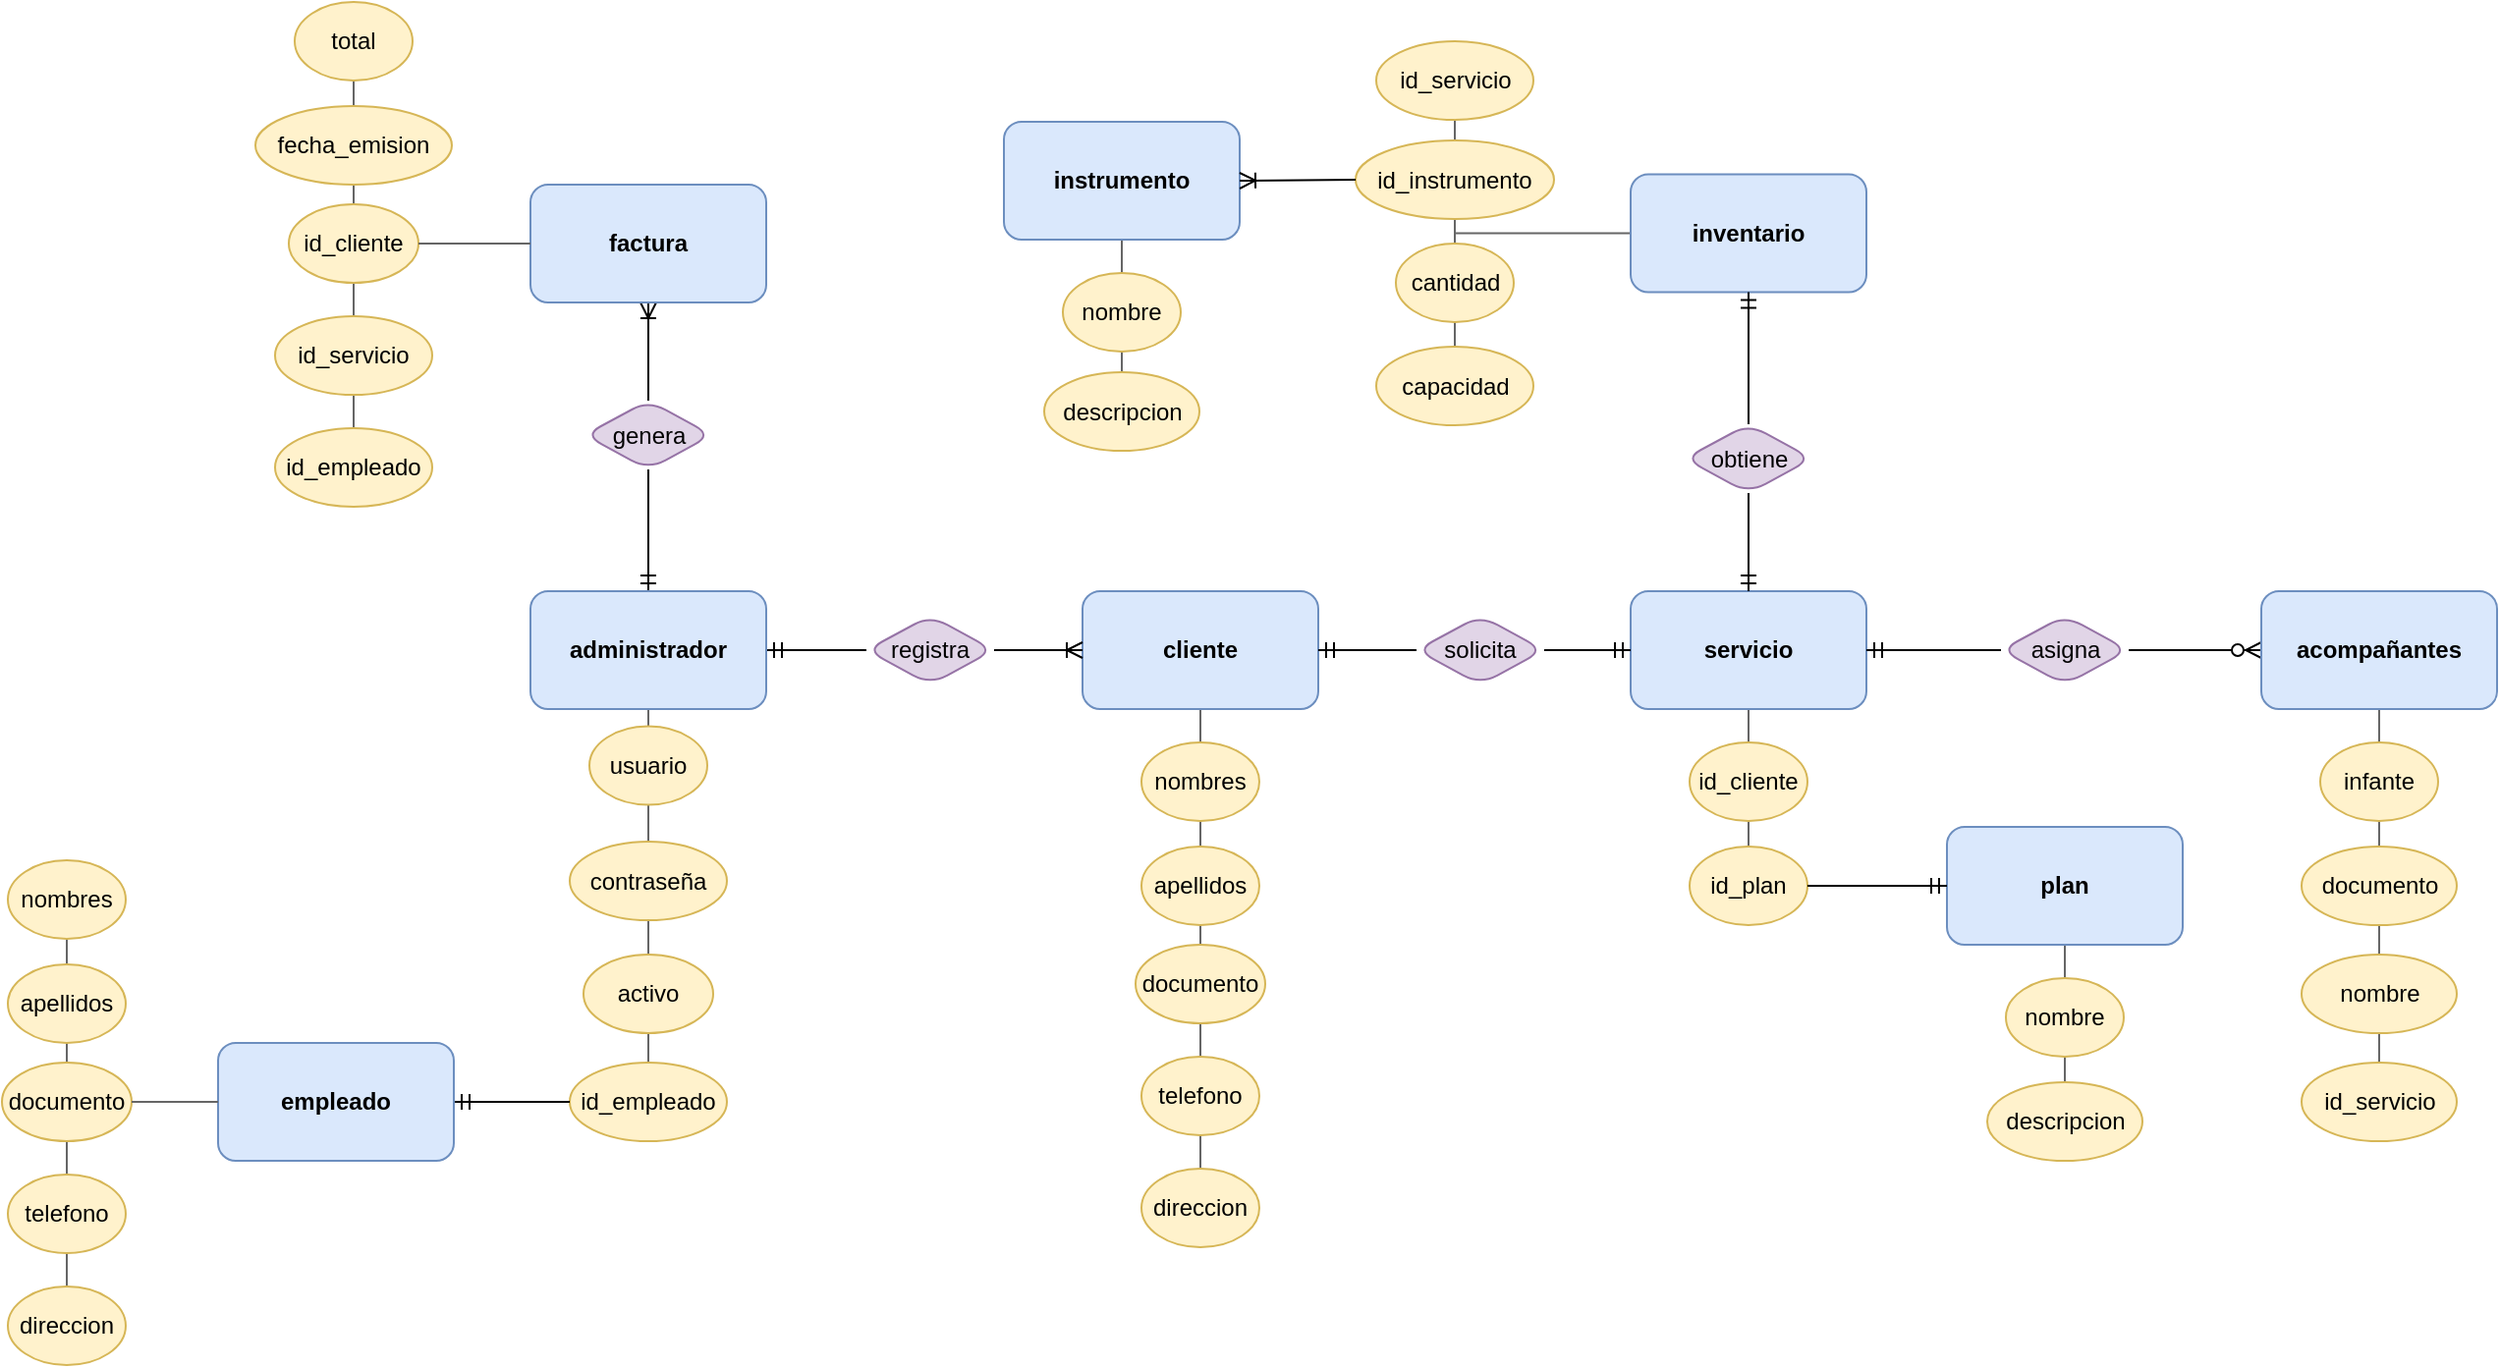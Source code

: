 <mxfile version="20.4.0" type="device" pages="2"><diagram id="R2lEEEUBdFMjLlhIrx00" name="branch_main_service"><mxGraphModel dx="2419" dy="840" grid="1" gridSize="10" guides="1" tooltips="1" connect="1" arrows="1" fold="1" page="1" pageScale="1" pageWidth="850" pageHeight="1100" math="0" shadow="0" extFonts="Permanent Marker^https://fonts.googleapis.com/css?family=Permanent+Marker"><root><mxCell id="0"/><mxCell id="1" parent="0"/><mxCell id="wqND48OXXCFQH1YGxq9b-43" value="solicita" style="rhombus;whiteSpace=wrap;html=1;hachureGap=4;rounded=1;fillColor=#e1d5e7;strokeColor=#9673a6;" parent="1" vertex="1"><mxGeometry x="90" y="522.5" width="65" height="35" as="geometry"/></mxCell><mxCell id="wqND48OXXCFQH1YGxq9b-51" value="" style="group" parent="1" vertex="1" connectable="0"><mxGeometry x="-80" y="510" width="120" height="334" as="geometry"/></mxCell><mxCell id="wqND48OXXCFQH1YGxq9b-17" value="" style="endArrow=none;html=1;rounded=1;startSize=14;endSize=14;sourcePerimeterSpacing=8;targetPerimeterSpacing=8;curved=1;exitX=0.5;exitY=1;exitDx=0;exitDy=0;entryX=0.5;entryY=0;entryDx=0;entryDy=0;fillColor=#f5f5f5;strokeColor=#666666;" parent="wqND48OXXCFQH1YGxq9b-51" source="wqND48OXXCFQH1YGxq9b-18" target="wqND48OXXCFQH1YGxq9b-22" edge="1"><mxGeometry relative="1" as="geometry"><mxPoint x="145" y="73" as="sourcePoint"/><mxPoint x="145" y="223" as="targetPoint"/></mxGeometry></mxCell><mxCell id="wqND48OXXCFQH1YGxq9b-18" value="cliente" style="rounded=1;whiteSpace=wrap;html=1;hachureGap=4;fillColor=#dae8fc;strokeColor=#6c8ebf;fontStyle=1" parent="wqND48OXXCFQH1YGxq9b-51" vertex="1"><mxGeometry width="120" height="60" as="geometry"/></mxCell><mxCell id="wqND48OXXCFQH1YGxq9b-19" value="nombres" style="ellipse;whiteSpace=wrap;html=1;hachureGap=4;rounded=1;fillColor=#fff2cc;strokeColor=#d6b656;" parent="wqND48OXXCFQH1YGxq9b-51" vertex="1"><mxGeometry x="30" y="77" width="60" height="40" as="geometry"/></mxCell><mxCell id="wqND48OXXCFQH1YGxq9b-20" value="documento" style="ellipse;whiteSpace=wrap;html=1;hachureGap=4;rounded=1;fillColor=#fff2cc;strokeColor=#d6b656;" parent="wqND48OXXCFQH1YGxq9b-51" vertex="1"><mxGeometry x="27" y="180" width="66" height="40" as="geometry"/></mxCell><mxCell id="wqND48OXXCFQH1YGxq9b-21" value="telefono" style="ellipse;whiteSpace=wrap;html=1;hachureGap=4;rounded=1;fillColor=#fff2cc;strokeColor=#d6b656;" parent="wqND48OXXCFQH1YGxq9b-51" vertex="1"><mxGeometry x="30" y="237" width="60" height="40" as="geometry"/></mxCell><mxCell id="wqND48OXXCFQH1YGxq9b-22" value="direccion" style="ellipse;whiteSpace=wrap;html=1;hachureGap=4;rounded=1;fillColor=#fff2cc;strokeColor=#d6b656;" parent="wqND48OXXCFQH1YGxq9b-51" vertex="1"><mxGeometry x="30" y="294" width="60" height="40" as="geometry"/></mxCell><mxCell id="wqND48OXXCFQH1YGxq9b-23" value="apellidos" style="ellipse;whiteSpace=wrap;html=1;hachureGap=4;rounded=1;fillColor=#fff2cc;strokeColor=#d6b656;" parent="wqND48OXXCFQH1YGxq9b-51" vertex="1"><mxGeometry x="30" y="130" width="60" height="40" as="geometry"/></mxCell><mxCell id="wqND48OXXCFQH1YGxq9b-65" value="" style="edgeStyle=entityRelationEdgeStyle;fontSize=12;html=1;endArrow=ERmandOne;rounded=1;entryX=1;entryY=0.5;entryDx=0;entryDy=0;exitX=0;exitY=0.5;exitDx=0;exitDy=0;" parent="1" source="wqND48OXXCFQH1YGxq9b-43" target="wqND48OXXCFQH1YGxq9b-18" edge="1"><mxGeometry width="100" height="100" relative="1" as="geometry"><mxPoint x="60" y="590" as="sourcePoint"/><mxPoint x="110" y="680" as="targetPoint"/></mxGeometry></mxCell><mxCell id="wqND48OXXCFQH1YGxq9b-67" value="" style="group" parent="1" vertex="1" connectable="0"><mxGeometry x="199" y="510" width="120" height="170" as="geometry"/></mxCell><mxCell id="wqND48OXXCFQH1YGxq9b-58" value="" style="endArrow=none;html=1;rounded=1;startSize=14;endSize=14;sourcePerimeterSpacing=8;targetPerimeterSpacing=8;curved=1;exitX=0.5;exitY=1;exitDx=0;exitDy=0;entryX=0.5;entryY=0;entryDx=0;entryDy=0;fillColor=#f5f5f5;strokeColor=#666666;" parent="wqND48OXXCFQH1YGxq9b-67" source="wqND48OXXCFQH1YGxq9b-53" target="wqND48OXXCFQH1YGxq9b-59" edge="1"><mxGeometry relative="1" as="geometry"><mxPoint x="145" y="73" as="sourcePoint"/><mxPoint x="145" y="223" as="targetPoint"/></mxGeometry></mxCell><mxCell id="wqND48OXXCFQH1YGxq9b-53" value="servicio" style="rounded=1;whiteSpace=wrap;html=1;hachureGap=4;fillColor=#dae8fc;strokeColor=#6c8ebf;fontStyle=1" parent="wqND48OXXCFQH1YGxq9b-67" vertex="1"><mxGeometry width="120" height="60" as="geometry"/></mxCell><mxCell id="wqND48OXXCFQH1YGxq9b-54" value="id_cliente" style="ellipse;whiteSpace=wrap;html=1;hachureGap=4;rounded=1;fillColor=#fff2cc;strokeColor=#d6b656;" parent="wqND48OXXCFQH1YGxq9b-67" vertex="1"><mxGeometry x="30" y="77" width="60" height="40" as="geometry"/></mxCell><mxCell id="wqND48OXXCFQH1YGxq9b-59" value="id_plan" style="ellipse;whiteSpace=wrap;html=1;hachureGap=4;rounded=1;fillColor=#fff2cc;strokeColor=#d6b656;" parent="wqND48OXXCFQH1YGxq9b-67" vertex="1"><mxGeometry x="30" y="130" width="60" height="40" as="geometry"/></mxCell><mxCell id="wqND48OXXCFQH1YGxq9b-69" value="" style="edgeStyle=entityRelationEdgeStyle;fontSize=12;html=1;endArrow=ERmandOne;rounded=1;entryX=0;entryY=0.5;entryDx=0;entryDy=0;exitX=1;exitY=0.5;exitDx=0;exitDy=0;" parent="1" source="wqND48OXXCFQH1YGxq9b-43" target="wqND48OXXCFQH1YGxq9b-53" edge="1"><mxGeometry width="100" height="100" relative="1" as="geometry"><mxPoint x="100" y="550" as="sourcePoint"/><mxPoint x="40" y="550" as="targetPoint"/></mxGeometry></mxCell><mxCell id="wqND48OXXCFQH1YGxq9b-70" value="asigna" style="rhombus;whiteSpace=wrap;html=1;hachureGap=4;rounded=1;fillColor=#e1d5e7;strokeColor=#9673a6;" parent="1" vertex="1"><mxGeometry x="387.5" y="522.5" width="65" height="35" as="geometry"/></mxCell><mxCell id="wqND48OXXCFQH1YGxq9b-83" value="" style="edgeStyle=entityRelationEdgeStyle;fontSize=12;html=1;endArrow=ERmandOne;rounded=1;entryX=1;entryY=0.5;entryDx=0;entryDy=0;exitX=0;exitY=0.5;exitDx=0;exitDy=0;" parent="1" source="wqND48OXXCFQH1YGxq9b-70" target="wqND48OXXCFQH1YGxq9b-53" edge="1"><mxGeometry width="100" height="100" relative="1" as="geometry"><mxPoint x="350" y="560" as="sourcePoint"/><mxPoint x="404" y="582.21" as="targetPoint"/></mxGeometry></mxCell><mxCell id="wqND48OXXCFQH1YGxq9b-84" value="" style="edgeStyle=entityRelationEdgeStyle;fontSize=12;html=1;endArrow=ERzeroToMany;endFill=1;rounded=0;strokeColor=#000000;fontColor=#095C86;fillColor=#F694C1;entryX=0;entryY=0.5;entryDx=0;entryDy=0;exitX=1;exitY=0.5;exitDx=0;exitDy=0;" parent="1" source="wqND48OXXCFQH1YGxq9b-70" target="wqND48OXXCFQH1YGxq9b-77" edge="1"><mxGeometry width="100" height="100" relative="1" as="geometry"><mxPoint x="290" y="650" as="sourcePoint"/><mxPoint x="390" y="550" as="targetPoint"/></mxGeometry></mxCell><mxCell id="wqND48OXXCFQH1YGxq9b-86" value="" style="group" parent="1" vertex="1" connectable="0"><mxGeometry x="360" y="630" width="120" height="170" as="geometry"/></mxCell><mxCell id="wqND48OXXCFQH1YGxq9b-61" value="" style="endArrow=none;html=1;rounded=1;startSize=14;endSize=14;sourcePerimeterSpacing=8;targetPerimeterSpacing=8;curved=1;exitX=0.5;exitY=1;exitDx=0;exitDy=0;entryX=0.5;entryY=0;entryDx=0;entryDy=0;fillColor=#f5f5f5;strokeColor=#666666;" parent="wqND48OXXCFQH1YGxq9b-86" source="wqND48OXXCFQH1YGxq9b-62" target="wqND48OXXCFQH1YGxq9b-64" edge="1"><mxGeometry relative="1" as="geometry"><mxPoint x="135" y="73" as="sourcePoint"/><mxPoint x="135" y="223" as="targetPoint"/></mxGeometry></mxCell><mxCell id="wqND48OXXCFQH1YGxq9b-62" value="plan" style="rounded=1;whiteSpace=wrap;html=1;hachureGap=4;fillColor=#dae8fc;strokeColor=#6c8ebf;fontStyle=1" parent="wqND48OXXCFQH1YGxq9b-86" vertex="1"><mxGeometry width="120" height="60" as="geometry"/></mxCell><mxCell id="wqND48OXXCFQH1YGxq9b-63" value="nombre" style="ellipse;whiteSpace=wrap;html=1;hachureGap=4;rounded=1;fillColor=#fff2cc;strokeColor=#d6b656;" parent="wqND48OXXCFQH1YGxq9b-86" vertex="1"><mxGeometry x="30" y="77" width="60" height="40" as="geometry"/></mxCell><mxCell id="wqND48OXXCFQH1YGxq9b-64" value="descripcion" style="ellipse;whiteSpace=wrap;html=1;hachureGap=4;rounded=1;fillColor=#fff2cc;strokeColor=#d6b656;" parent="wqND48OXXCFQH1YGxq9b-86" vertex="1"><mxGeometry x="20.5" y="130" width="79" height="40" as="geometry"/></mxCell><mxCell id="wqND48OXXCFQH1YGxq9b-88" value="" style="group" parent="1" vertex="1" connectable="0"><mxGeometry x="520" y="510" width="120" height="280" as="geometry"/></mxCell><mxCell id="wqND48OXXCFQH1YGxq9b-76" value="" style="endArrow=none;html=1;rounded=1;startSize=14;endSize=14;sourcePerimeterSpacing=8;targetPerimeterSpacing=8;curved=1;exitX=0.5;exitY=1;exitDx=0;exitDy=0;entryX=0.5;entryY=0;entryDx=0;entryDy=0;fillColor=#f5f5f5;strokeColor=#666666;" parent="wqND48OXXCFQH1YGxq9b-88" source="wqND48OXXCFQH1YGxq9b-77" target="wqND48OXXCFQH1YGxq9b-81" edge="1"><mxGeometry relative="1" as="geometry"><mxPoint x="135" y="73" as="sourcePoint"/><mxPoint x="135" y="223" as="targetPoint"/></mxGeometry></mxCell><mxCell id="wqND48OXXCFQH1YGxq9b-77" value="acompañantes" style="rounded=1;whiteSpace=wrap;html=1;hachureGap=4;fillColor=#dae8fc;strokeColor=#6c8ebf;fontStyle=1" parent="wqND48OXXCFQH1YGxq9b-88" vertex="1"><mxGeometry width="120" height="60" as="geometry"/></mxCell><mxCell id="wqND48OXXCFQH1YGxq9b-78" value="infante" style="ellipse;whiteSpace=wrap;html=1;hachureGap=4;rounded=1;fillColor=#fff2cc;strokeColor=#d6b656;" parent="wqND48OXXCFQH1YGxq9b-88" vertex="1"><mxGeometry x="30" y="77" width="60" height="40" as="geometry"/></mxCell><mxCell id="wqND48OXXCFQH1YGxq9b-79" value="documento" style="ellipse;whiteSpace=wrap;html=1;hachureGap=4;rounded=1;fillColor=#fff2cc;strokeColor=#d6b656;" parent="wqND48OXXCFQH1YGxq9b-88" vertex="1"><mxGeometry x="20.5" y="130" width="79" height="40" as="geometry"/></mxCell><mxCell id="wqND48OXXCFQH1YGxq9b-80" value="nombre" style="ellipse;whiteSpace=wrap;html=1;hachureGap=4;rounded=1;fillColor=#fff2cc;strokeColor=#d6b656;" parent="wqND48OXXCFQH1YGxq9b-88" vertex="1"><mxGeometry x="20.5" y="185" width="79" height="40" as="geometry"/></mxCell><mxCell id="wqND48OXXCFQH1YGxq9b-81" value="id_servicio" style="ellipse;whiteSpace=wrap;html=1;hachureGap=4;rounded=1;fillColor=#fff2cc;strokeColor=#d6b656;" parent="wqND48OXXCFQH1YGxq9b-88" vertex="1"><mxGeometry x="20.5" y="240" width="79" height="40" as="geometry"/></mxCell><mxCell id="wqND48OXXCFQH1YGxq9b-89" value="registra" style="rhombus;whiteSpace=wrap;html=1;hachureGap=4;rounded=1;fillColor=#e1d5e7;strokeColor=#9673a6;" parent="1" vertex="1"><mxGeometry x="-190" y="522.5" width="65" height="35" as="geometry"/></mxCell><mxCell id="wqND48OXXCFQH1YGxq9b-108" value="" style="fontSize=12;html=1;endArrow=ERmandOne;rounded=1;exitX=0;exitY=0.5;exitDx=0;exitDy=0;entryX=1;entryY=0.5;entryDx=0;entryDy=0;" parent="1" source="wqND48OXXCFQH1YGxq9b-89" target="wqND48OXXCFQH1YGxq9b-92" edge="1"><mxGeometry width="100" height="100" relative="1" as="geometry"><mxPoint x="125" y="400" as="sourcePoint"/><mxPoint x="70" y="440" as="targetPoint"/></mxGeometry></mxCell><mxCell id="wqND48OXXCFQH1YGxq9b-110" value="" style="fontSize=12;html=1;endArrow=ERoneToMany;rounded=0;strokeColor=#000000;fontColor=#095C86;fillColor=#F694C1;entryX=0;entryY=0.5;entryDx=0;entryDy=0;exitX=1;exitY=0.5;exitDx=0;exitDy=0;" parent="1" source="wqND48OXXCFQH1YGxq9b-89" target="wqND48OXXCFQH1YGxq9b-18" edge="1"><mxGeometry width="100" height="100" relative="1" as="geometry"><mxPoint x="10" y="490" as="sourcePoint"/><mxPoint x="110" y="390" as="targetPoint"/></mxGeometry></mxCell><mxCell id="qumEx-4XcsSzXx-VE24d-18" value="obtiene" style="rhombus;whiteSpace=wrap;html=1;hachureGap=4;rounded=1;fillColor=#e1d5e7;strokeColor=#9673a6;" vertex="1" parent="1"><mxGeometry x="226.5" y="425" width="65" height="35" as="geometry"/></mxCell><mxCell id="qumEx-4XcsSzXx-VE24d-19" value="" style="fontSize=12;html=1;endArrow=ERmandOne;rounded=1;entryX=0.5;entryY=0;entryDx=0;entryDy=0;exitX=0.5;exitY=1;exitDx=0;exitDy=0;" edge="1" parent="1" source="qumEx-4XcsSzXx-VE24d-18" target="wqND48OXXCFQH1YGxq9b-53"><mxGeometry width="100" height="100" relative="1" as="geometry"><mxPoint x="408.5" y="440" as="sourcePoint"/><mxPoint x="340" y="440" as="targetPoint"/></mxGeometry></mxCell><mxCell id="qumEx-4XcsSzXx-VE24d-21" value="" style="group" vertex="1" connectable="0" parent="1"><mxGeometry x="59" y="230" width="260" height="195.5" as="geometry"/></mxCell><mxCell id="qumEx-4XcsSzXx-VE24d-20" value="" style="endArrow=none;html=1;rounded=1;startSize=14;endSize=14;sourcePerimeterSpacing=8;targetPerimeterSpacing=8;curved=1;exitX=0.5;exitY=0;exitDx=0;exitDy=0;fillColor=#f5f5f5;strokeColor=#666666;entryX=0.5;entryY=1;entryDx=0;entryDy=0;" edge="1" parent="qumEx-4XcsSzXx-VE24d-21" source="qumEx-4XcsSzXx-VE24d-16" target="qumEx-4XcsSzXx-VE24d-17"><mxGeometry relative="1" as="geometry"><mxPoint x="150" y="107.75" as="sourcePoint"/><mxPoint x="61" y="107.75" as="targetPoint"/></mxGeometry></mxCell><mxCell id="wqND48OXXCFQH1YGxq9b-122" value="" style="endArrow=none;html=1;rounded=1;startSize=14;endSize=14;sourcePerimeterSpacing=8;targetPerimeterSpacing=8;curved=1;exitX=0;exitY=0.5;exitDx=0;exitDy=0;fillColor=#f5f5f5;strokeColor=#666666;" parent="qumEx-4XcsSzXx-VE24d-21" source="wqND48OXXCFQH1YGxq9b-123" edge="1"><mxGeometry relative="1" as="geometry"><mxPoint x="256" y="150.75" as="sourcePoint"/><mxPoint x="51" y="97.75" as="targetPoint"/></mxGeometry></mxCell><mxCell id="wqND48OXXCFQH1YGxq9b-123" value="inventario" style="rounded=1;whiteSpace=wrap;html=1;hachureGap=4;fillColor=#dae8fc;strokeColor=#6c8ebf;fontStyle=1" parent="qumEx-4XcsSzXx-VE24d-21" vertex="1"><mxGeometry x="140" y="67.75" width="120" height="60" as="geometry"/></mxCell><mxCell id="wqND48OXXCFQH1YGxq9b-125" value="id_instrumento" style="ellipse;whiteSpace=wrap;html=1;hachureGap=4;rounded=1;fillColor=#fff2cc;strokeColor=#d6b656;" parent="qumEx-4XcsSzXx-VE24d-21" vertex="1"><mxGeometry y="50.5" width="101" height="40" as="geometry"/></mxCell><mxCell id="qumEx-4XcsSzXx-VE24d-15" value="cantidad" style="ellipse;whiteSpace=wrap;html=1;hachureGap=4;rounded=1;fillColor=#fff2cc;strokeColor=#d6b656;" vertex="1" parent="qumEx-4XcsSzXx-VE24d-21"><mxGeometry x="20.5" y="103" width="60" height="40" as="geometry"/></mxCell><mxCell id="qumEx-4XcsSzXx-VE24d-16" value="capacidad" style="ellipse;whiteSpace=wrap;html=1;hachureGap=4;rounded=1;fillColor=#fff2cc;strokeColor=#d6b656;" vertex="1" parent="qumEx-4XcsSzXx-VE24d-21"><mxGeometry x="10.5" y="155.5" width="80" height="40" as="geometry"/></mxCell><mxCell id="qumEx-4XcsSzXx-VE24d-17" value="id_servicio" style="ellipse;whiteSpace=wrap;html=1;hachureGap=4;rounded=1;fillColor=#fff2cc;strokeColor=#d6b656;" vertex="1" parent="qumEx-4XcsSzXx-VE24d-21"><mxGeometry x="10.5" width="80" height="40" as="geometry"/></mxCell><mxCell id="qumEx-4XcsSzXx-VE24d-22" value="" style="fontSize=12;html=1;endArrow=ERmandOne;rounded=1;entryX=0.5;entryY=1;entryDx=0;entryDy=0;exitX=0.5;exitY=0;exitDx=0;exitDy=0;" edge="1" parent="1" source="qumEx-4XcsSzXx-VE24d-18" target="wqND48OXXCFQH1YGxq9b-123"><mxGeometry width="100" height="100" relative="1" as="geometry"><mxPoint x="280" y="410" as="sourcePoint"/><mxPoint x="269" y="520" as="targetPoint"/></mxGeometry></mxCell><mxCell id="qumEx-4XcsSzXx-VE24d-23" value="" style="group" vertex="1" connectable="0" parent="1"><mxGeometry x="-120" y="271" width="120" height="167.5" as="geometry"/></mxCell><mxCell id="qumEx-4XcsSzXx-VE24d-4" value="" style="endArrow=none;html=1;rounded=1;startSize=14;endSize=14;sourcePerimeterSpacing=8;targetPerimeterSpacing=8;curved=1;exitX=0.5;exitY=1;exitDx=0;exitDy=0;entryX=0.5;entryY=0;entryDx=0;entryDy=0;fillColor=#f5f5f5;strokeColor=#666666;" edge="1" parent="qumEx-4XcsSzXx-VE24d-23" source="qumEx-4XcsSzXx-VE24d-5" target="qumEx-4XcsSzXx-VE24d-8"><mxGeometry relative="1" as="geometry"><mxPoint x="135" y="73" as="sourcePoint"/><mxPoint x="60.0" y="232.5" as="targetPoint"/></mxGeometry></mxCell><mxCell id="qumEx-4XcsSzXx-VE24d-5" value="instrumento" style="rounded=1;whiteSpace=wrap;html=1;hachureGap=4;fillColor=#dae8fc;strokeColor=#6c8ebf;fontStyle=1" vertex="1" parent="qumEx-4XcsSzXx-VE24d-23"><mxGeometry width="120" height="60" as="geometry"/></mxCell><mxCell id="qumEx-4XcsSzXx-VE24d-6" value="nombre" style="ellipse;whiteSpace=wrap;html=1;hachureGap=4;rounded=1;fillColor=#fff2cc;strokeColor=#d6b656;" vertex="1" parent="qumEx-4XcsSzXx-VE24d-23"><mxGeometry x="30" y="77" width="60" height="40" as="geometry"/></mxCell><mxCell id="qumEx-4XcsSzXx-VE24d-8" value="descripcion" style="ellipse;whiteSpace=wrap;html=1;hachureGap=4;rounded=1;fillColor=#fff2cc;strokeColor=#d6b656;" vertex="1" parent="qumEx-4XcsSzXx-VE24d-23"><mxGeometry x="20.5" y="127.5" width="79" height="40" as="geometry"/></mxCell><mxCell id="qumEx-4XcsSzXx-VE24d-24" value="" style="fontSize=12;html=1;endArrow=ERoneToMany;rounded=0;entryX=1;entryY=0.5;entryDx=0;entryDy=0;exitX=0;exitY=0.5;exitDx=0;exitDy=0;" edge="1" parent="1" source="wqND48OXXCFQH1YGxq9b-125" target="qumEx-4XcsSzXx-VE24d-5"><mxGeometry width="100" height="100" relative="1" as="geometry"><mxPoint x="-40" y="330" as="sourcePoint"/><mxPoint x="60" y="230" as="targetPoint"/></mxGeometry></mxCell><mxCell id="qumEx-4XcsSzXx-VE24d-25" value="" style="edgeStyle=entityRelationEdgeStyle;fontSize=12;html=1;endArrow=ERmandOne;rounded=1;entryX=0;entryY=0.5;entryDx=0;entryDy=0;exitX=1;exitY=0.5;exitDx=0;exitDy=0;" edge="1" parent="1" source="wqND48OXXCFQH1YGxq9b-59" target="wqND48OXXCFQH1YGxq9b-62"><mxGeometry width="100" height="100" relative="1" as="geometry"><mxPoint x="397.5" y="550" as="sourcePoint"/><mxPoint x="329" y="550" as="targetPoint"/></mxGeometry></mxCell><mxCell id="qumEx-4XcsSzXx-VE24d-28" value="" style="fontSize=12;html=1;endArrow=ERoneToMany;rounded=0;exitX=0.5;exitY=0;exitDx=0;exitDy=0;entryX=0.5;entryY=1;entryDx=0;entryDy=0;" edge="1" parent="1" source="qumEx-4XcsSzXx-VE24d-26" target="qumEx-4XcsSzXx-VE24d-31"><mxGeometry width="100" height="100" relative="1" as="geometry"><mxPoint x="-181.0" y="310.5" as="sourcePoint"/><mxPoint x="-300" y="360" as="targetPoint"/></mxGeometry></mxCell><mxCell id="qumEx-4XcsSzXx-VE24d-38" value="" style="group" vertex="1" connectable="0" parent="1"><mxGeometry x="-501" y="210" width="260" height="257" as="geometry"/></mxCell><mxCell id="qumEx-4XcsSzXx-VE24d-37" value="" style="endArrow=none;html=1;rounded=1;startSize=14;endSize=14;sourcePerimeterSpacing=8;targetPerimeterSpacing=8;curved=1;exitX=0.5;exitY=0;exitDx=0;exitDy=0;entryX=0.5;entryY=1;entryDx=0;entryDy=0;fillColor=#f5f5f5;strokeColor=#666666;" edge="1" parent="qumEx-4XcsSzXx-VE24d-38" source="qumEx-4XcsSzXx-VE24d-35" target="qumEx-4XcsSzXx-VE24d-32"><mxGeometry relative="1" as="geometry"><mxPoint x="150" y="133" as="sourcePoint"/><mxPoint x="93" y="133" as="targetPoint"/></mxGeometry></mxCell><mxCell id="qumEx-4XcsSzXx-VE24d-31" value="factura" style="rounded=1;whiteSpace=wrap;html=1;hachureGap=4;fillColor=#dae8fc;strokeColor=#6c8ebf;fontStyle=1" vertex="1" parent="qumEx-4XcsSzXx-VE24d-38"><mxGeometry x="140" y="93" width="120" height="60" as="geometry"/></mxCell><mxCell id="qumEx-4XcsSzXx-VE24d-32" value="total" style="ellipse;whiteSpace=wrap;html=1;hachureGap=4;rounded=1;fillColor=#fff2cc;strokeColor=#d6b656;" vertex="1" parent="qumEx-4XcsSzXx-VE24d-38"><mxGeometry x="20" width="60" height="40" as="geometry"/></mxCell><mxCell id="qumEx-4XcsSzXx-VE24d-33" value="id_cliente" style="ellipse;whiteSpace=wrap;html=1;hachureGap=4;rounded=1;fillColor=#fff2cc;strokeColor=#d6b656;" vertex="1" parent="qumEx-4XcsSzXx-VE24d-38"><mxGeometry x="17" y="103" width="66" height="40" as="geometry"/></mxCell><mxCell id="qumEx-4XcsSzXx-VE24d-30" value="" style="endArrow=none;html=1;rounded=1;startSize=14;endSize=14;sourcePerimeterSpacing=8;targetPerimeterSpacing=8;curved=1;exitX=0;exitY=0.5;exitDx=0;exitDy=0;entryX=1;entryY=0.5;entryDx=0;entryDy=0;fillColor=#f5f5f5;strokeColor=#666666;" edge="1" parent="qumEx-4XcsSzXx-VE24d-38" source="qumEx-4XcsSzXx-VE24d-31" target="qumEx-4XcsSzXx-VE24d-33"><mxGeometry relative="1" as="geometry"><mxPoint x="135" y="-4" as="sourcePoint"/><mxPoint x="135" y="146" as="targetPoint"/></mxGeometry></mxCell><mxCell id="qumEx-4XcsSzXx-VE24d-34" value="id_servicio" style="ellipse;whiteSpace=wrap;html=1;hachureGap=4;rounded=1;fillColor=#fff2cc;strokeColor=#d6b656;" vertex="1" parent="qumEx-4XcsSzXx-VE24d-38"><mxGeometry x="10" y="160" width="80" height="40" as="geometry"/></mxCell><mxCell id="qumEx-4XcsSzXx-VE24d-35" value="id_empleado" style="ellipse;whiteSpace=wrap;html=1;hachureGap=4;rounded=1;fillColor=#fff2cc;strokeColor=#d6b656;" vertex="1" parent="qumEx-4XcsSzXx-VE24d-38"><mxGeometry x="10" y="217" width="80" height="40" as="geometry"/></mxCell><mxCell id="qumEx-4XcsSzXx-VE24d-36" value="fecha_emision" style="ellipse;whiteSpace=wrap;html=1;hachureGap=4;rounded=1;fillColor=#fff2cc;strokeColor=#d6b656;" vertex="1" parent="qumEx-4XcsSzXx-VE24d-38"><mxGeometry y="53" width="100" height="40" as="geometry"/></mxCell><mxCell id="qumEx-4XcsSzXx-VE24d-26" value="genera" style="rhombus;whiteSpace=wrap;html=1;hachureGap=4;rounded=1;fillColor=#e1d5e7;strokeColor=#9673a6;" vertex="1" parent="1"><mxGeometry x="-333.5" y="413" width="65" height="35" as="geometry"/></mxCell><mxCell id="qumEx-4XcsSzXx-VE24d-27" value="" style="fontSize=12;html=1;endArrow=ERmandOne;rounded=1;exitX=0.5;exitY=1;exitDx=0;exitDy=0;entryX=0.5;entryY=0;entryDx=0;entryDy=0;" edge="1" parent="1" source="qumEx-4XcsSzXx-VE24d-26" target="wqND48OXXCFQH1YGxq9b-92"><mxGeometry width="100" height="100" relative="1" as="geometry"><mxPoint x="-180" y="550" as="sourcePoint"/><mxPoint x="-231" y="550" as="targetPoint"/></mxGeometry></mxCell><mxCell id="qumEx-4XcsSzXx-VE24d-39" value="" style="group" vertex="1" connectable="0" parent="1"><mxGeometry x="-361" y="510" width="120" height="280" as="geometry"/></mxCell><mxCell id="wqND48OXXCFQH1YGxq9b-106" value="" style="endArrow=none;html=1;rounded=1;startSize=14;endSize=14;sourcePerimeterSpacing=8;targetPerimeterSpacing=8;curved=1;exitX=0.5;exitY=0;exitDx=0;exitDy=0;fillColor=#f5f5f5;strokeColor=#666666;entryX=0.5;entryY=1;entryDx=0;entryDy=0;" parent="qumEx-4XcsSzXx-VE24d-39" source="wqND48OXXCFQH1YGxq9b-95" target="wqND48OXXCFQH1YGxq9b-92" edge="1"><mxGeometry relative="1" as="geometry"><mxPoint x="149" y="188.75" as="sourcePoint"/><mxPoint x="69" y="189" as="targetPoint"/></mxGeometry></mxCell><mxCell id="wqND48OXXCFQH1YGxq9b-92" value="administrador" style="rounded=1;whiteSpace=wrap;html=1;hachureGap=4;fillColor=#dae8fc;strokeColor=#6c8ebf;fontStyle=1" parent="qumEx-4XcsSzXx-VE24d-39" vertex="1"><mxGeometry width="120" height="60" as="geometry"/></mxCell><mxCell id="wqND48OXXCFQH1YGxq9b-93" value="usuario" style="ellipse;whiteSpace=wrap;html=1;hachureGap=4;rounded=1;fillColor=#fff2cc;strokeColor=#d6b656;" parent="qumEx-4XcsSzXx-VE24d-39" vertex="1"><mxGeometry x="30" y="68.75" width="60" height="40" as="geometry"/></mxCell><mxCell id="wqND48OXXCFQH1YGxq9b-94" value="activo" style="ellipse;whiteSpace=wrap;html=1;hachureGap=4;rounded=1;fillColor=#fff2cc;strokeColor=#d6b656;" parent="qumEx-4XcsSzXx-VE24d-39" vertex="1"><mxGeometry x="27" y="185" width="66" height="40" as="geometry"/></mxCell><mxCell id="wqND48OXXCFQH1YGxq9b-95" value="id_empleado" style="ellipse;whiteSpace=wrap;html=1;hachureGap=4;rounded=1;fillColor=#fff2cc;strokeColor=#d6b656;" parent="qumEx-4XcsSzXx-VE24d-39" vertex="1"><mxGeometry x="20" y="240" width="80" height="40" as="geometry"/></mxCell><mxCell id="wqND48OXXCFQH1YGxq9b-97" value="contraseña" style="ellipse;whiteSpace=wrap;html=1;hachureGap=4;rounded=1;fillColor=#fff2cc;strokeColor=#d6b656;" parent="qumEx-4XcsSzXx-VE24d-39" vertex="1"><mxGeometry x="20" y="127.5" width="80" height="40" as="geometry"/></mxCell><mxCell id="qumEx-4XcsSzXx-VE24d-40" value="" style="edgeStyle=entityRelationEdgeStyle;fontSize=12;html=1;endArrow=ERmandOne;rounded=1;entryX=1;entryY=0.5;entryDx=0;entryDy=0;exitX=0;exitY=0.5;exitDx=0;exitDy=0;" edge="1" parent="1" source="wqND48OXXCFQH1YGxq9b-95" target="wqND48OXXCFQH1YGxq9b-100"><mxGeometry width="100" height="100" relative="1" as="geometry"><mxPoint x="-432.0" y="844" as="sourcePoint"/><mxPoint x="-361" y="844" as="targetPoint"/></mxGeometry></mxCell><mxCell id="qumEx-4XcsSzXx-VE24d-42" value="" style="group" vertex="1" connectable="0" parent="1"><mxGeometry x="-630" y="647" width="230" height="257" as="geometry"/></mxCell><mxCell id="wqND48OXXCFQH1YGxq9b-99" value="" style="endArrow=none;html=1;rounded=1;startSize=14;endSize=14;sourcePerimeterSpacing=8;targetPerimeterSpacing=8;curved=1;exitX=0.5;exitY=1;exitDx=0;exitDy=0;entryX=0.5;entryY=0;entryDx=0;entryDy=0;fillColor=#f5f5f5;strokeColor=#666666;" parent="qumEx-4XcsSzXx-VE24d-42" source="wqND48OXXCFQH1YGxq9b-101" target="wqND48OXXCFQH1YGxq9b-104" edge="1"><mxGeometry relative="1" as="geometry"><mxPoint x="135" y="22.5" as="sourcePoint"/><mxPoint x="135" y="172.5" as="targetPoint"/></mxGeometry></mxCell><mxCell id="wqND48OXXCFQH1YGxq9b-100" value="empleado" style="rounded=1;whiteSpace=wrap;html=1;hachureGap=4;fillColor=#dae8fc;strokeColor=#6c8ebf;fontStyle=1" parent="qumEx-4XcsSzXx-VE24d-42" vertex="1"><mxGeometry x="110" y="93" width="120" height="60" as="geometry"/></mxCell><mxCell id="wqND48OXXCFQH1YGxq9b-101" value="nombres" style="ellipse;whiteSpace=wrap;html=1;hachureGap=4;rounded=1;fillColor=#fff2cc;strokeColor=#d6b656;" parent="qumEx-4XcsSzXx-VE24d-42" vertex="1"><mxGeometry x="3" width="60" height="40" as="geometry"/></mxCell><mxCell id="wqND48OXXCFQH1YGxq9b-102" value="documento" style="ellipse;whiteSpace=wrap;html=1;hachureGap=4;rounded=1;fillColor=#fff2cc;strokeColor=#d6b656;" parent="qumEx-4XcsSzXx-VE24d-42" vertex="1"><mxGeometry y="103" width="66" height="40" as="geometry"/></mxCell><mxCell id="wqND48OXXCFQH1YGxq9b-103" value="telefono" style="ellipse;whiteSpace=wrap;html=1;hachureGap=4;rounded=1;fillColor=#fff2cc;strokeColor=#d6b656;" parent="qumEx-4XcsSzXx-VE24d-42" vertex="1"><mxGeometry x="3" y="160" width="60" height="40" as="geometry"/></mxCell><mxCell id="wqND48OXXCFQH1YGxq9b-104" value="direccion" style="ellipse;whiteSpace=wrap;html=1;hachureGap=4;rounded=1;fillColor=#fff2cc;strokeColor=#d6b656;" parent="qumEx-4XcsSzXx-VE24d-42" vertex="1"><mxGeometry x="3" y="217" width="60" height="40" as="geometry"/></mxCell><mxCell id="wqND48OXXCFQH1YGxq9b-105" value="apellidos" style="ellipse;whiteSpace=wrap;html=1;hachureGap=4;rounded=1;fillColor=#fff2cc;strokeColor=#d6b656;" parent="qumEx-4XcsSzXx-VE24d-42" vertex="1"><mxGeometry x="3" y="53" width="60" height="40" as="geometry"/></mxCell><mxCell id="qumEx-4XcsSzXx-VE24d-41" value="" style="endArrow=none;html=1;rounded=1;startSize=14;endSize=14;sourcePerimeterSpacing=8;targetPerimeterSpacing=8;curved=1;exitX=0;exitY=0.5;exitDx=0;exitDy=0;entryX=1;entryY=0.5;entryDx=0;entryDy=0;fillColor=#f5f5f5;strokeColor=#666666;" edge="1" parent="qumEx-4XcsSzXx-VE24d-42" source="wqND48OXXCFQH1YGxq9b-100" target="wqND48OXXCFQH1YGxq9b-102"><mxGeometry relative="1" as="geometry"><mxPoint x="43" y="44.5" as="sourcePoint"/><mxPoint x="43" y="221.5" as="targetPoint"/></mxGeometry></mxCell></root></mxGraphModel></diagram><diagram id="nt8SxA_SvM9Bm4jDieYH" name="branch_update_data"><mxGraphModel dx="1585" dy="420" grid="1" gridSize="10" guides="1" tooltips="1" connect="1" arrows="1" fold="1" page="1" pageScale="1" pageWidth="800" pageHeight="800" math="0" shadow="0"><root><mxCell id="0"/><mxCell id="1" parent="0"/><mxCell id="vBHXEMwSKzXHHU9Y3ZvQ-1" value="" style="group" vertex="1" connectable="0" parent="1"><mxGeometry x="-440" y="350" width="120" height="280" as="geometry"/></mxCell><mxCell id="vBHXEMwSKzXHHU9Y3ZvQ-2" value="" style="endArrow=none;html=1;rounded=1;startSize=14;endSize=14;sourcePerimeterSpacing=8;targetPerimeterSpacing=8;curved=1;exitX=0.5;exitY=0;exitDx=0;exitDy=0;fillColor=#f5f5f5;strokeColor=#666666;entryX=0.5;entryY=1;entryDx=0;entryDy=0;" edge="1" parent="vBHXEMwSKzXHHU9Y3ZvQ-1" source="vBHXEMwSKzXHHU9Y3ZvQ-6" target="vBHXEMwSKzXHHU9Y3ZvQ-3"><mxGeometry relative="1" as="geometry"><mxPoint x="149" y="188.75" as="sourcePoint"/><mxPoint x="69" y="189" as="targetPoint"/></mxGeometry></mxCell><mxCell id="vBHXEMwSKzXHHU9Y3ZvQ-3" value="administrador" style="rounded=1;whiteSpace=wrap;html=1;hachureGap=4;fillColor=#dae8fc;strokeColor=#6c8ebf;fontStyle=1" vertex="1" parent="vBHXEMwSKzXHHU9Y3ZvQ-1"><mxGeometry width="120" height="60" as="geometry"/></mxCell><mxCell id="vBHXEMwSKzXHHU9Y3ZvQ-4" value="usuario" style="ellipse;whiteSpace=wrap;html=1;hachureGap=4;rounded=1;fillColor=#fff2cc;strokeColor=#d6b656;" vertex="1" parent="vBHXEMwSKzXHHU9Y3ZvQ-1"><mxGeometry x="30" y="68.75" width="60" height="40" as="geometry"/></mxCell><mxCell id="vBHXEMwSKzXHHU9Y3ZvQ-5" value="activo" style="ellipse;whiteSpace=wrap;html=1;hachureGap=4;rounded=1;fillColor=#fff2cc;strokeColor=#d6b656;" vertex="1" parent="vBHXEMwSKzXHHU9Y3ZvQ-1"><mxGeometry x="27" y="185" width="66" height="40" as="geometry"/></mxCell><mxCell id="vBHXEMwSKzXHHU9Y3ZvQ-6" value="id_empleado" style="ellipse;whiteSpace=wrap;html=1;hachureGap=4;rounded=1;fillColor=#fff2cc;strokeColor=#d6b656;" vertex="1" parent="vBHXEMwSKzXHHU9Y3ZvQ-1"><mxGeometry x="20" y="240" width="80" height="40" as="geometry"/></mxCell><mxCell id="vBHXEMwSKzXHHU9Y3ZvQ-7" value="contraseña" style="ellipse;whiteSpace=wrap;html=1;hachureGap=4;rounded=1;fillColor=#fff2cc;strokeColor=#d6b656;" vertex="1" parent="vBHXEMwSKzXHHU9Y3ZvQ-1"><mxGeometry x="20" y="127.5" width="80" height="40" as="geometry"/></mxCell><mxCell id="6QUo5WC1UJXnTjU6UWid-1" value="" style="group" vertex="1" connectable="0" parent="1"><mxGeometry x="-580" y="40" width="260" height="195.5" as="geometry"/></mxCell><mxCell id="6QUo5WC1UJXnTjU6UWid-2" value="" style="endArrow=none;html=1;rounded=1;startSize=14;endSize=14;sourcePerimeterSpacing=8;targetPerimeterSpacing=8;curved=1;exitX=0.5;exitY=0;exitDx=0;exitDy=0;fillColor=#f5f5f5;strokeColor=#666666;entryX=0.5;entryY=1;entryDx=0;entryDy=0;" edge="1" parent="6QUo5WC1UJXnTjU6UWid-1" source="6QUo5WC1UJXnTjU6UWid-7" target="6QUo5WC1UJXnTjU6UWid-8"><mxGeometry relative="1" as="geometry"><mxPoint x="150" y="107.75" as="sourcePoint"/><mxPoint x="61" y="107.75" as="targetPoint"/></mxGeometry></mxCell><mxCell id="6QUo5WC1UJXnTjU6UWid-3" value="" style="endArrow=none;html=1;rounded=1;startSize=14;endSize=14;sourcePerimeterSpacing=8;targetPerimeterSpacing=8;curved=1;exitX=0;exitY=0.5;exitDx=0;exitDy=0;fillColor=#f5f5f5;strokeColor=#666666;" edge="1" parent="6QUo5WC1UJXnTjU6UWid-1" source="6QUo5WC1UJXnTjU6UWid-4"><mxGeometry relative="1" as="geometry"><mxPoint x="256" y="150.75" as="sourcePoint"/><mxPoint x="51" y="97.75" as="targetPoint"/></mxGeometry></mxCell><mxCell id="6QUo5WC1UJXnTjU6UWid-4" value="inventario" style="rounded=1;whiteSpace=wrap;html=1;hachureGap=4;fillColor=#dae8fc;strokeColor=#6c8ebf;fontStyle=1" vertex="1" parent="6QUo5WC1UJXnTjU6UWid-1"><mxGeometry x="140" y="67.75" width="120" height="60" as="geometry"/></mxCell><mxCell id="6QUo5WC1UJXnTjU6UWid-5" value="id_instrumento" style="ellipse;whiteSpace=wrap;html=1;hachureGap=4;rounded=1;fillColor=#fff2cc;strokeColor=#d6b656;" vertex="1" parent="6QUo5WC1UJXnTjU6UWid-1"><mxGeometry y="50.5" width="101" height="40" as="geometry"/></mxCell><mxCell id="6QUo5WC1UJXnTjU6UWid-6" value="cantidad" style="ellipse;whiteSpace=wrap;html=1;hachureGap=4;rounded=1;fillColor=#fff2cc;strokeColor=#d6b656;" vertex="1" parent="6QUo5WC1UJXnTjU6UWid-1"><mxGeometry x="20.5" y="103" width="60" height="40" as="geometry"/></mxCell><mxCell id="6QUo5WC1UJXnTjU6UWid-7" value="capacidad" style="ellipse;whiteSpace=wrap;html=1;hachureGap=4;rounded=1;fillColor=#fff2cc;strokeColor=#d6b656;" vertex="1" parent="6QUo5WC1UJXnTjU6UWid-1"><mxGeometry x="10.5" y="155.5" width="80" height="40" as="geometry"/></mxCell><mxCell id="6QUo5WC1UJXnTjU6UWid-8" value="id_servicio" style="ellipse;whiteSpace=wrap;html=1;hachureGap=4;rounded=1;fillColor=#fff2cc;strokeColor=#d6b656;" vertex="1" parent="6QUo5WC1UJXnTjU6UWid-1"><mxGeometry x="10.5" width="80" height="40" as="geometry"/></mxCell><mxCell id="6QUo5WC1UJXnTjU6UWid-9" value="" style="group" vertex="1" connectable="0" parent="1"><mxGeometry x="-750" y="80" width="120" height="167.5" as="geometry"/></mxCell><mxCell id="6QUo5WC1UJXnTjU6UWid-10" value="" style="endArrow=none;html=1;rounded=1;startSize=14;endSize=14;sourcePerimeterSpacing=8;targetPerimeterSpacing=8;curved=1;exitX=0.5;exitY=1;exitDx=0;exitDy=0;entryX=0.5;entryY=0;entryDx=0;entryDy=0;fillColor=#f5f5f5;strokeColor=#666666;" edge="1" parent="6QUo5WC1UJXnTjU6UWid-9" source="6QUo5WC1UJXnTjU6UWid-11" target="6QUo5WC1UJXnTjU6UWid-13"><mxGeometry relative="1" as="geometry"><mxPoint x="135" y="73" as="sourcePoint"/><mxPoint x="60.0" y="232.5" as="targetPoint"/></mxGeometry></mxCell><mxCell id="6QUo5WC1UJXnTjU6UWid-11" value="instrumento" style="rounded=1;whiteSpace=wrap;html=1;hachureGap=4;fillColor=#dae8fc;strokeColor=#6c8ebf;fontStyle=1" vertex="1" parent="6QUo5WC1UJXnTjU6UWid-9"><mxGeometry width="120" height="60" as="geometry"/></mxCell><mxCell id="6QUo5WC1UJXnTjU6UWid-12" value="nombre" style="ellipse;whiteSpace=wrap;html=1;hachureGap=4;rounded=1;fillColor=#fff2cc;strokeColor=#d6b656;" vertex="1" parent="6QUo5WC1UJXnTjU6UWid-9"><mxGeometry x="30" y="77" width="60" height="40" as="geometry"/></mxCell><mxCell id="6QUo5WC1UJXnTjU6UWid-13" value="descripcion" style="ellipse;whiteSpace=wrap;html=1;hachureGap=4;rounded=1;fillColor=#fff2cc;strokeColor=#d6b656;" vertex="1" parent="6QUo5WC1UJXnTjU6UWid-9"><mxGeometry x="20.5" y="127.5" width="79" height="40" as="geometry"/></mxCell><mxCell id="gNz43Go7qxgWAxSPKyn1-1" value="" style="fontSize=12;html=1;endArrow=ERzeroToMany;endFill=1;rounded=0;strokeColor=#000000;fontColor=#095C86;fillColor=#F694C1;entryX=0.5;entryY=1;entryDx=0;entryDy=0;exitX=0.5;exitY=0;exitDx=0;exitDy=0;" edge="1" parent="1" source="gNz43Go7qxgWAxSPKyn1-2" target="6QUo5WC1UJXnTjU6UWid-4"><mxGeometry width="100" height="100" relative="1" as="geometry"><mxPoint x="-507.5" y="300" as="sourcePoint"/><mxPoint x="-440" y="300" as="targetPoint"/></mxGeometry></mxCell><mxCell id="gNz43Go7qxgWAxSPKyn1-2" value="actualiza" style="rhombus;whiteSpace=wrap;html=1;hachureGap=4;rounded=1;fillColor=#e1d5e7;strokeColor=#9673a6;" vertex="1" parent="1"><mxGeometry x="-412.5" y="250" width="65" height="35" as="geometry"/></mxCell><mxCell id="gNz43Go7qxgWAxSPKyn1-3" value="" style="fontSize=12;html=1;endArrow=ERmandOne;rounded=1;exitX=0.5;exitY=1;exitDx=0;exitDy=0;entryX=0.5;entryY=0;entryDx=0;entryDy=0;" edge="1" parent="1" source="gNz43Go7qxgWAxSPKyn1-2" target="vBHXEMwSKzXHHU9Y3ZvQ-3"><mxGeometry width="100" height="100" relative="1" as="geometry"><mxPoint x="-370" y="480" as="sourcePoint"/><mxPoint x="-491" y="440" as="targetPoint"/></mxGeometry></mxCell><mxCell id="dcboZ9-80UB2dWHi8vjc-1" value="" style="fontSize=12;html=1;endArrow=ERmandOne;rounded=1;entryX=1;entryY=0.5;entryDx=0;entryDy=0;exitX=0;exitY=0.5;exitDx=0;exitDy=0;" edge="1" parent="1" source="6QUo5WC1UJXnTjU6UWid-5" target="6QUo5WC1UJXnTjU6UWid-11"><mxGeometry width="100" height="100" relative="1" as="geometry"><mxPoint x="-630" y="170" as="sourcePoint"/><mxPoint x="-516.0" y="290" as="targetPoint"/></mxGeometry></mxCell><mxCell id="AM5WGadCpExVv1xoqwGk-1" value="" style="group" vertex="1" connectable="0" parent="1"><mxGeometry x="-700" y="487" width="230" height="257" as="geometry"/></mxCell><mxCell id="AM5WGadCpExVv1xoqwGk-2" value="" style="endArrow=none;html=1;rounded=1;startSize=14;endSize=14;sourcePerimeterSpacing=8;targetPerimeterSpacing=8;curved=1;exitX=0.5;exitY=1;exitDx=0;exitDy=0;entryX=0.5;entryY=0;entryDx=0;entryDy=0;fillColor=#f5f5f5;strokeColor=#666666;" edge="1" parent="AM5WGadCpExVv1xoqwGk-1" source="AM5WGadCpExVv1xoqwGk-4" target="AM5WGadCpExVv1xoqwGk-7"><mxGeometry relative="1" as="geometry"><mxPoint x="135" y="22.5" as="sourcePoint"/><mxPoint x="135" y="172.5" as="targetPoint"/></mxGeometry></mxCell><mxCell id="AM5WGadCpExVv1xoqwGk-3" value="empleado" style="rounded=1;whiteSpace=wrap;html=1;hachureGap=4;fillColor=#dae8fc;strokeColor=#6c8ebf;fontStyle=1" vertex="1" parent="AM5WGadCpExVv1xoqwGk-1"><mxGeometry x="110" y="93" width="120" height="60" as="geometry"/></mxCell><mxCell id="AM5WGadCpExVv1xoqwGk-4" value="nombres" style="ellipse;whiteSpace=wrap;html=1;hachureGap=4;rounded=1;fillColor=#fff2cc;strokeColor=#d6b656;" vertex="1" parent="AM5WGadCpExVv1xoqwGk-1"><mxGeometry x="3" width="60" height="40" as="geometry"/></mxCell><mxCell id="AM5WGadCpExVv1xoqwGk-5" value="documento" style="ellipse;whiteSpace=wrap;html=1;hachureGap=4;rounded=1;fillColor=#fff2cc;strokeColor=#d6b656;" vertex="1" parent="AM5WGadCpExVv1xoqwGk-1"><mxGeometry y="103" width="66" height="40" as="geometry"/></mxCell><mxCell id="AM5WGadCpExVv1xoqwGk-6" value="telefono" style="ellipse;whiteSpace=wrap;html=1;hachureGap=4;rounded=1;fillColor=#fff2cc;strokeColor=#d6b656;" vertex="1" parent="AM5WGadCpExVv1xoqwGk-1"><mxGeometry x="3" y="160" width="60" height="40" as="geometry"/></mxCell><mxCell id="AM5WGadCpExVv1xoqwGk-7" value="direccion" style="ellipse;whiteSpace=wrap;html=1;hachureGap=4;rounded=1;fillColor=#fff2cc;strokeColor=#d6b656;" vertex="1" parent="AM5WGadCpExVv1xoqwGk-1"><mxGeometry x="3" y="217" width="60" height="40" as="geometry"/></mxCell><mxCell id="AM5WGadCpExVv1xoqwGk-8" value="apellidos" style="ellipse;whiteSpace=wrap;html=1;hachureGap=4;rounded=1;fillColor=#fff2cc;strokeColor=#d6b656;" vertex="1" parent="AM5WGadCpExVv1xoqwGk-1"><mxGeometry x="3" y="53" width="60" height="40" as="geometry"/></mxCell><mxCell id="AM5WGadCpExVv1xoqwGk-9" value="" style="endArrow=none;html=1;rounded=1;startSize=14;endSize=14;sourcePerimeterSpacing=8;targetPerimeterSpacing=8;curved=1;exitX=0;exitY=0.5;exitDx=0;exitDy=0;entryX=1;entryY=0.5;entryDx=0;entryDy=0;fillColor=#f5f5f5;strokeColor=#666666;" edge="1" parent="AM5WGadCpExVv1xoqwGk-1" source="AM5WGadCpExVv1xoqwGk-3" target="AM5WGadCpExVv1xoqwGk-5"><mxGeometry relative="1" as="geometry"><mxPoint x="43" y="44.5" as="sourcePoint"/><mxPoint x="43" y="221.5" as="targetPoint"/></mxGeometry></mxCell><mxCell id="AM5WGadCpExVv1xoqwGk-10" value="" style="fontSize=12;html=1;endArrow=ERmandOne;rounded=1;entryX=1;entryY=0.5;entryDx=0;entryDy=0;exitX=0;exitY=0.5;exitDx=0;exitDy=0;" edge="1" parent="1" source="vBHXEMwSKzXHHU9Y3ZvQ-6" target="AM5WGadCpExVv1xoqwGk-3"><mxGeometry width="100" height="100" relative="1" as="geometry"><mxPoint x="-420.0" y="618.67" as="sourcePoint"/><mxPoint x="-470" y="618.17" as="targetPoint"/></mxGeometry></mxCell><mxCell id="y3PVKnW_27rtCy2FfaMF-6" value="" style="group" vertex="1" connectable="0" parent="1"><mxGeometry x="-160" y="350" width="120" height="170" as="geometry"/></mxCell><mxCell id="y3PVKnW_27rtCy2FfaMF-7" value="" style="endArrow=none;html=1;rounded=1;startSize=14;endSize=14;sourcePerimeterSpacing=8;targetPerimeterSpacing=8;curved=1;exitX=0.5;exitY=1;exitDx=0;exitDy=0;entryX=0.5;entryY=0;entryDx=0;entryDy=0;fillColor=#f5f5f5;strokeColor=#666666;" edge="1" parent="y3PVKnW_27rtCy2FfaMF-6" source="y3PVKnW_27rtCy2FfaMF-8" target="y3PVKnW_27rtCy2FfaMF-10"><mxGeometry relative="1" as="geometry"><mxPoint x="135" y="73" as="sourcePoint"/><mxPoint x="135" y="223" as="targetPoint"/></mxGeometry></mxCell><mxCell id="y3PVKnW_27rtCy2FfaMF-8" value="plan" style="rounded=1;whiteSpace=wrap;html=1;hachureGap=4;fillColor=#dae8fc;strokeColor=#6c8ebf;fontStyle=1" vertex="1" parent="y3PVKnW_27rtCy2FfaMF-6"><mxGeometry width="120" height="60" as="geometry"/></mxCell><mxCell id="y3PVKnW_27rtCy2FfaMF-9" value="nombre" style="ellipse;whiteSpace=wrap;html=1;hachureGap=4;rounded=1;fillColor=#fff2cc;strokeColor=#d6b656;" vertex="1" parent="y3PVKnW_27rtCy2FfaMF-6"><mxGeometry x="30" y="77" width="60" height="40" as="geometry"/></mxCell><mxCell id="y3PVKnW_27rtCy2FfaMF-10" value="descripcion" style="ellipse;whiteSpace=wrap;html=1;hachureGap=4;rounded=1;fillColor=#fff2cc;strokeColor=#d6b656;" vertex="1" parent="y3PVKnW_27rtCy2FfaMF-6"><mxGeometry x="20.5" y="130" width="79" height="40" as="geometry"/></mxCell><mxCell id="y3PVKnW_27rtCy2FfaMF-12" value="" style="fontSize=12;html=1;endArrow=ERzeroToMany;endFill=1;rounded=0;strokeColor=#000000;fontColor=#095C86;fillColor=#F694C1;exitX=1;exitY=0.5;exitDx=0;exitDy=0;entryX=0;entryY=0.5;entryDx=0;entryDy=0;" edge="1" source="y3PVKnW_27rtCy2FfaMF-14" parent="1" target="y3PVKnW_27rtCy2FfaMF-8"><mxGeometry width="100" height="100" relative="1" as="geometry"><mxPoint x="-345" y="322.25" as="sourcePoint"/><mxPoint x="-140" y="330" as="targetPoint"/></mxGeometry></mxCell><mxCell id="y3PVKnW_27rtCy2FfaMF-13" value="" style="fontSize=12;html=1;endArrow=ERmandOne;rounded=1;exitX=0;exitY=0.5;exitDx=0;exitDy=0;entryX=1;entryY=0.5;entryDx=0;entryDy=0;" edge="1" source="y3PVKnW_27rtCy2FfaMF-14" parent="1" target="vBHXEMwSKzXHHU9Y3ZvQ-3"><mxGeometry width="100" height="100" relative="1" as="geometry"><mxPoint x="-207.5" y="502.25" as="sourcePoint"/><mxPoint x="-217.5" y="372.25" as="targetPoint"/></mxGeometry></mxCell><mxCell id="y3PVKnW_27rtCy2FfaMF-14" value="actualiza" style="rhombus;whiteSpace=wrap;html=1;hachureGap=4;rounded=1;fillColor=#e1d5e7;strokeColor=#9673a6;" vertex="1" parent="1"><mxGeometry x="-270" y="362.5" width="65" height="35" as="geometry"/></mxCell></root></mxGraphModel></diagram></mxfile>